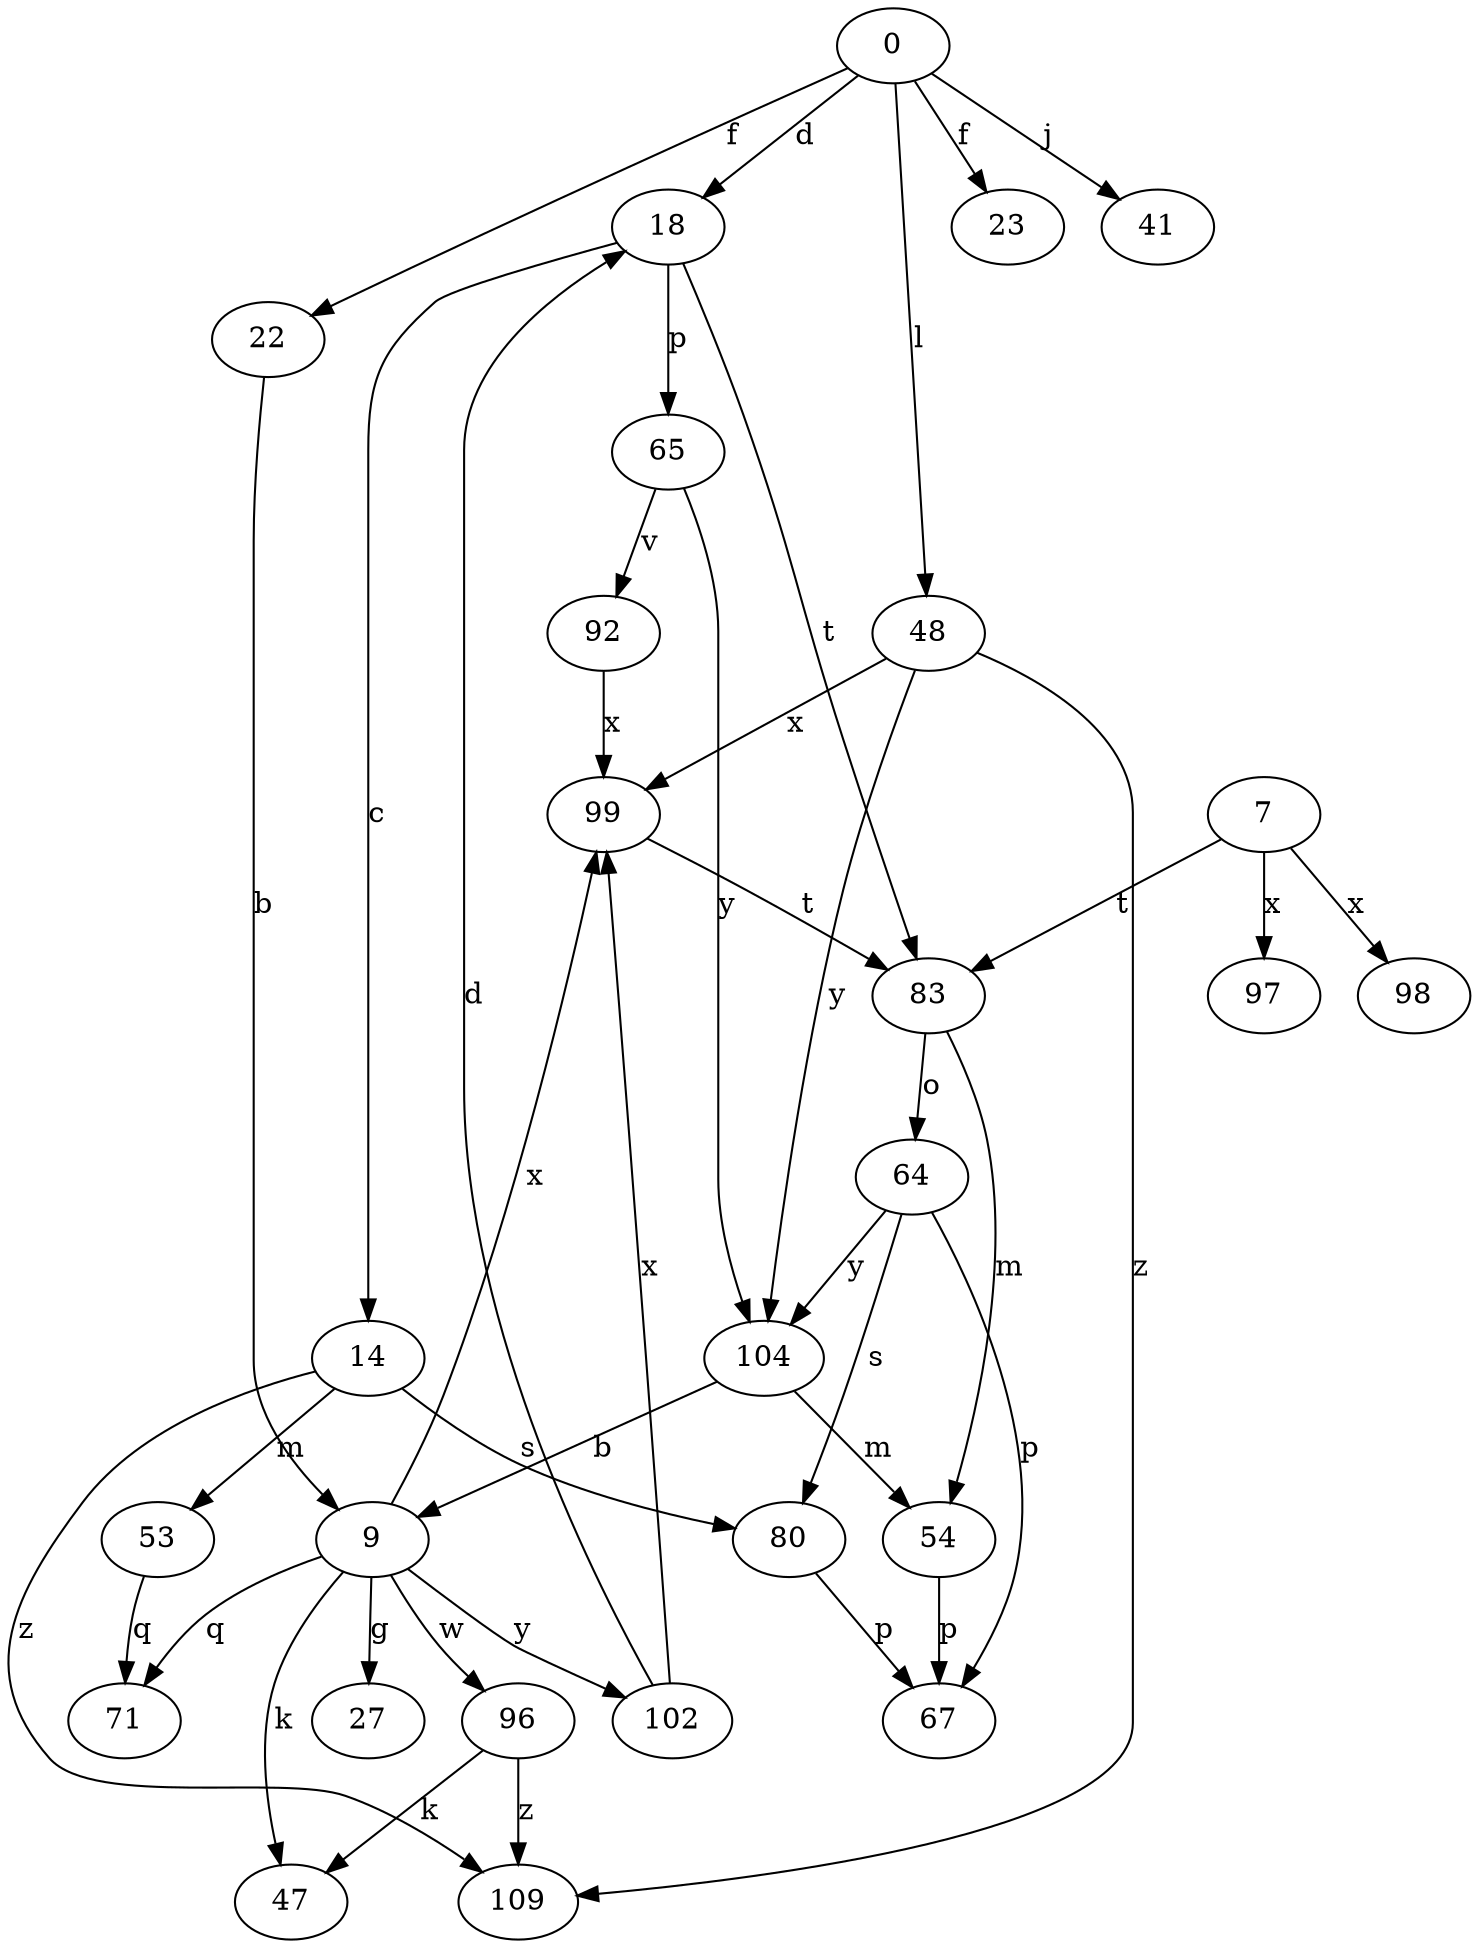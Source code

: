 strict digraph  {
0;
7;
9;
14;
18;
22;
23;
27;
41;
47;
48;
53;
54;
64;
65;
67;
71;
80;
83;
92;
96;
97;
98;
99;
102;
104;
109;
0 -> 18  [label=d];
0 -> 22  [label=f];
0 -> 23  [label=f];
0 -> 41  [label=j];
0 -> 48  [label=l];
7 -> 83  [label=t];
7 -> 97  [label=x];
7 -> 98  [label=x];
9 -> 27  [label=g];
9 -> 47  [label=k];
9 -> 71  [label=q];
9 -> 96  [label=w];
9 -> 99  [label=x];
9 -> 102  [label=y];
14 -> 53  [label=m];
14 -> 80  [label=s];
14 -> 109  [label=z];
18 -> 14  [label=c];
18 -> 65  [label=p];
18 -> 83  [label=t];
22 -> 9  [label=b];
48 -> 99  [label=x];
48 -> 104  [label=y];
48 -> 109  [label=z];
53 -> 71  [label=q];
54 -> 67  [label=p];
64 -> 67  [label=p];
64 -> 80  [label=s];
64 -> 104  [label=y];
65 -> 92  [label=v];
65 -> 104  [label=y];
80 -> 67  [label=p];
83 -> 54  [label=m];
83 -> 64  [label=o];
92 -> 99  [label=x];
96 -> 47  [label=k];
96 -> 109  [label=z];
99 -> 83  [label=t];
102 -> 18  [label=d];
102 -> 99  [label=x];
104 -> 9  [label=b];
104 -> 54  [label=m];
}

